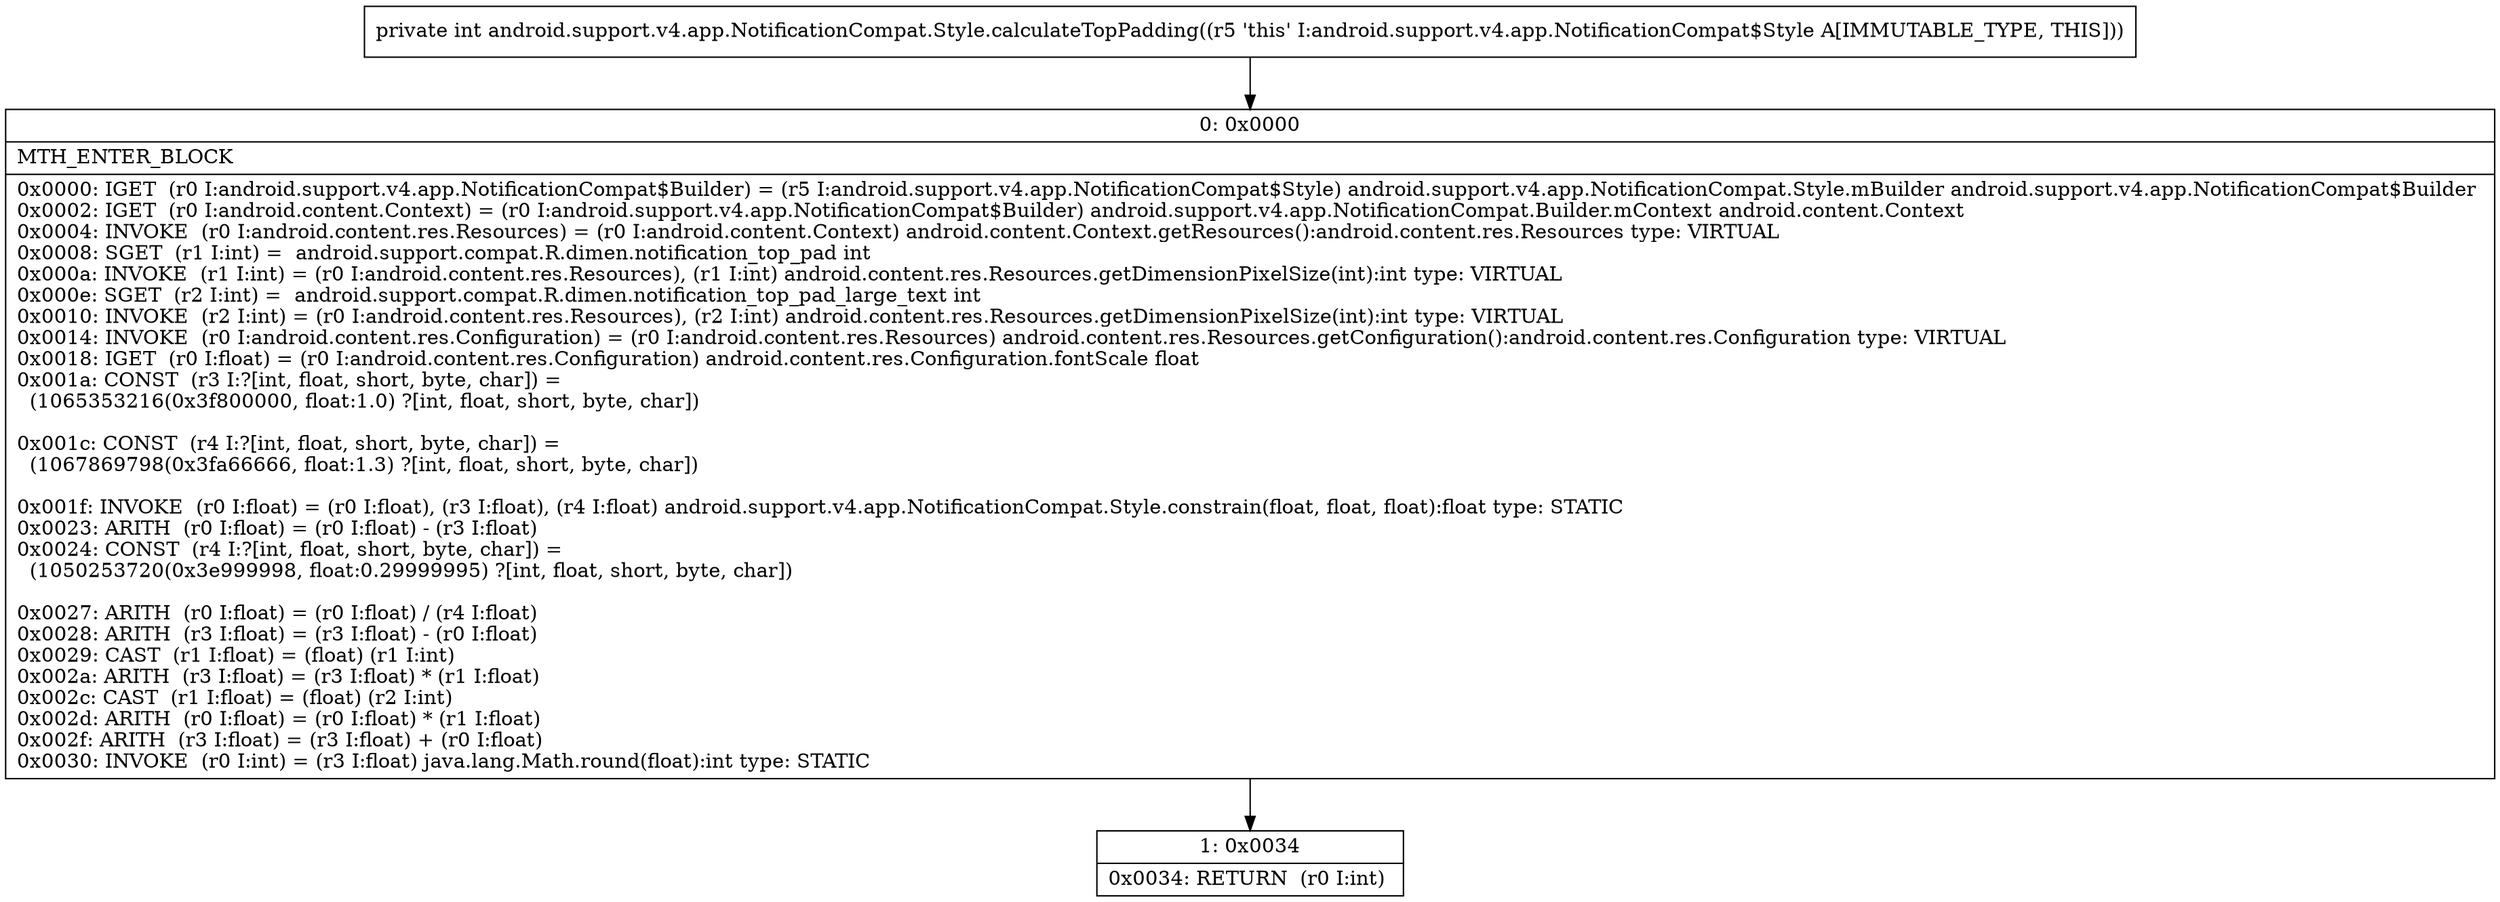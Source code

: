 digraph "CFG forandroid.support.v4.app.NotificationCompat.Style.calculateTopPadding()I" {
Node_0 [shape=record,label="{0\:\ 0x0000|MTH_ENTER_BLOCK\l|0x0000: IGET  (r0 I:android.support.v4.app.NotificationCompat$Builder) = (r5 I:android.support.v4.app.NotificationCompat$Style) android.support.v4.app.NotificationCompat.Style.mBuilder android.support.v4.app.NotificationCompat$Builder \l0x0002: IGET  (r0 I:android.content.Context) = (r0 I:android.support.v4.app.NotificationCompat$Builder) android.support.v4.app.NotificationCompat.Builder.mContext android.content.Context \l0x0004: INVOKE  (r0 I:android.content.res.Resources) = (r0 I:android.content.Context) android.content.Context.getResources():android.content.res.Resources type: VIRTUAL \l0x0008: SGET  (r1 I:int) =  android.support.compat.R.dimen.notification_top_pad int \l0x000a: INVOKE  (r1 I:int) = (r0 I:android.content.res.Resources), (r1 I:int) android.content.res.Resources.getDimensionPixelSize(int):int type: VIRTUAL \l0x000e: SGET  (r2 I:int) =  android.support.compat.R.dimen.notification_top_pad_large_text int \l0x0010: INVOKE  (r2 I:int) = (r0 I:android.content.res.Resources), (r2 I:int) android.content.res.Resources.getDimensionPixelSize(int):int type: VIRTUAL \l0x0014: INVOKE  (r0 I:android.content.res.Configuration) = (r0 I:android.content.res.Resources) android.content.res.Resources.getConfiguration():android.content.res.Configuration type: VIRTUAL \l0x0018: IGET  (r0 I:float) = (r0 I:android.content.res.Configuration) android.content.res.Configuration.fontScale float \l0x001a: CONST  (r3 I:?[int, float, short, byte, char]) = \l  (1065353216(0x3f800000, float:1.0) ?[int, float, short, byte, char])\l \l0x001c: CONST  (r4 I:?[int, float, short, byte, char]) = \l  (1067869798(0x3fa66666, float:1.3) ?[int, float, short, byte, char])\l \l0x001f: INVOKE  (r0 I:float) = (r0 I:float), (r3 I:float), (r4 I:float) android.support.v4.app.NotificationCompat.Style.constrain(float, float, float):float type: STATIC \l0x0023: ARITH  (r0 I:float) = (r0 I:float) \- (r3 I:float) \l0x0024: CONST  (r4 I:?[int, float, short, byte, char]) = \l  (1050253720(0x3e999998, float:0.29999995) ?[int, float, short, byte, char])\l \l0x0027: ARITH  (r0 I:float) = (r0 I:float) \/ (r4 I:float) \l0x0028: ARITH  (r3 I:float) = (r3 I:float) \- (r0 I:float) \l0x0029: CAST  (r1 I:float) = (float) (r1 I:int) \l0x002a: ARITH  (r3 I:float) = (r3 I:float) * (r1 I:float) \l0x002c: CAST  (r1 I:float) = (float) (r2 I:int) \l0x002d: ARITH  (r0 I:float) = (r0 I:float) * (r1 I:float) \l0x002f: ARITH  (r3 I:float) = (r3 I:float) + (r0 I:float) \l0x0030: INVOKE  (r0 I:int) = (r3 I:float) java.lang.Math.round(float):int type: STATIC \l}"];
Node_1 [shape=record,label="{1\:\ 0x0034|0x0034: RETURN  (r0 I:int) \l}"];
MethodNode[shape=record,label="{private int android.support.v4.app.NotificationCompat.Style.calculateTopPadding((r5 'this' I:android.support.v4.app.NotificationCompat$Style A[IMMUTABLE_TYPE, THIS])) }"];
MethodNode -> Node_0;
Node_0 -> Node_1;
}

